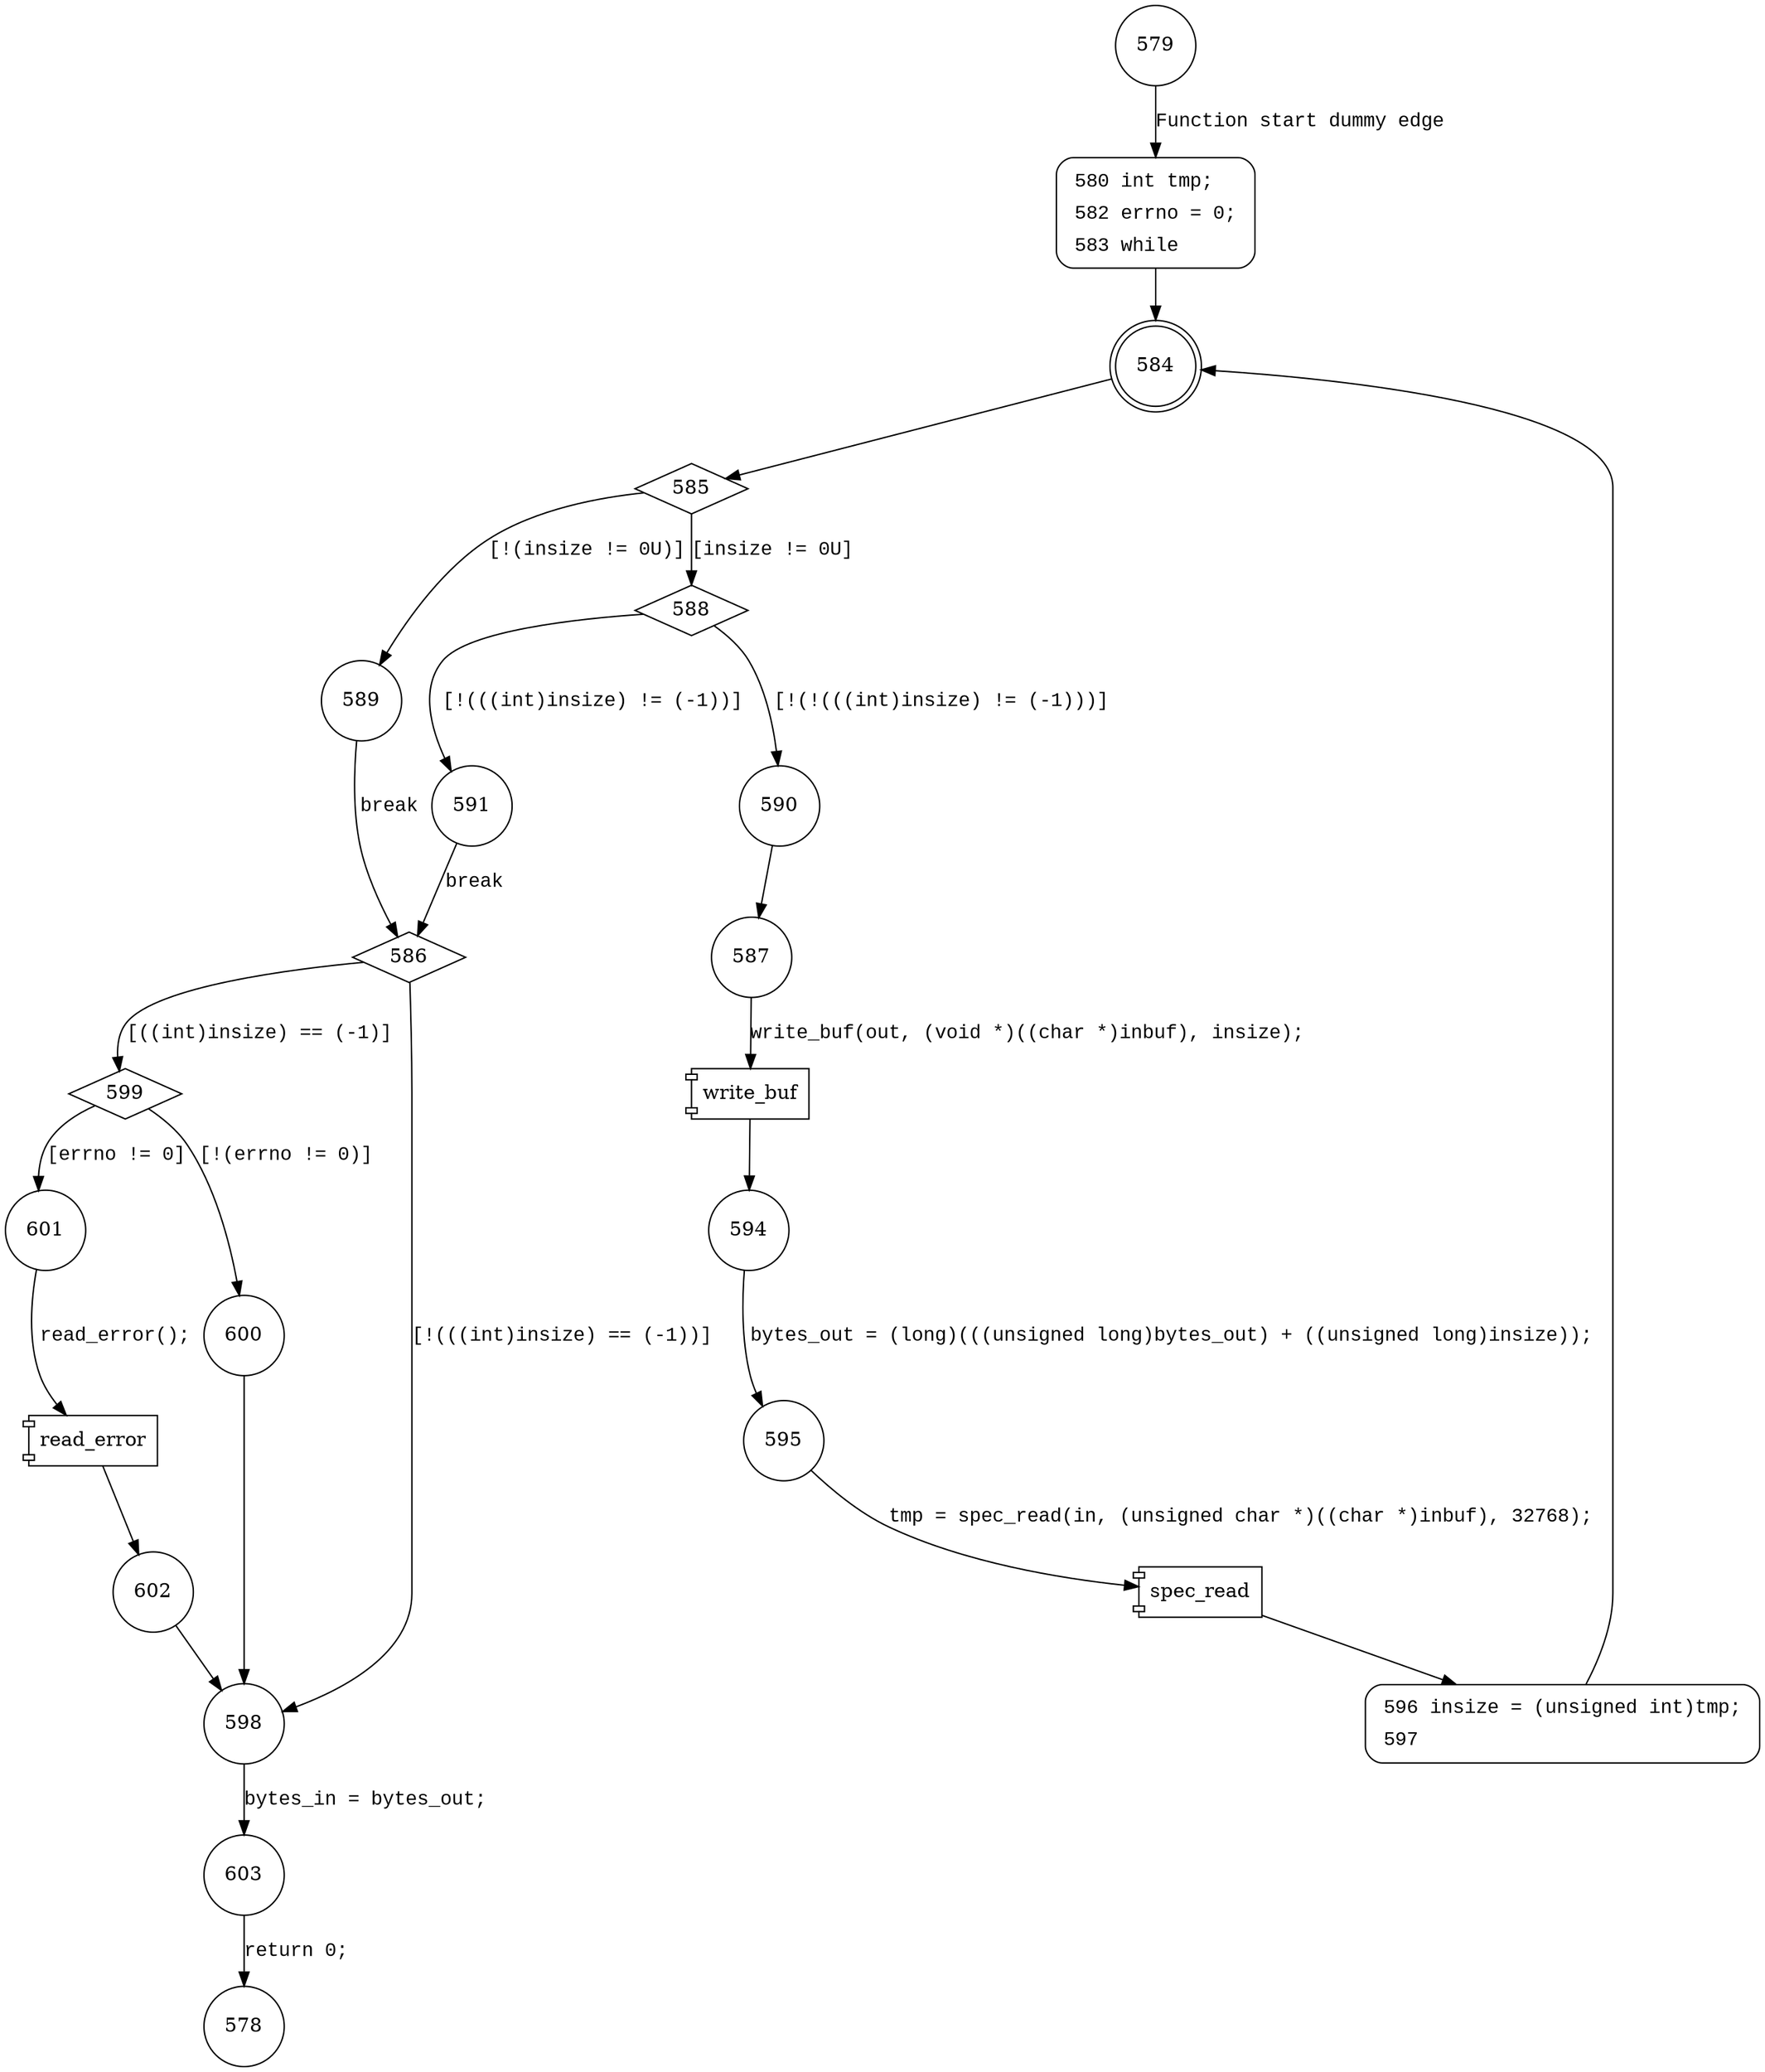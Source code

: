 digraph copy {
579 [shape="circle"]
580 [shape="circle"]
584 [shape="doublecircle"]
585 [shape="diamond"]
589 [shape="circle"]
588 [shape="diamond"]
590 [shape="circle"]
591 [shape="circle"]
586 [shape="diamond"]
598 [shape="circle"]
599 [shape="diamond"]
600 [shape="circle"]
601 [shape="circle"]
602 [shape="circle"]
603 [shape="circle"]
587 [shape="circle"]
594 [shape="circle"]
595 [shape="circle"]
596 [shape="circle"]
578 [shape="circle"]
580 [style="filled,bold" penwidth="1" fillcolor="white" fontname="Courier New" shape="Mrecord" label=<<table border="0" cellborder="0" cellpadding="3" bgcolor="white"><tr><td align="right">580</td><td align="left">int tmp;</td></tr><tr><td align="right">582</td><td align="left">errno = 0;</td></tr><tr><td align="right">583</td><td align="left">while</td></tr></table>>]
580 -> 584[label=""]
596 [style="filled,bold" penwidth="1" fillcolor="white" fontname="Courier New" shape="Mrecord" label=<<table border="0" cellborder="0" cellpadding="3" bgcolor="white"><tr><td align="right">596</td><td align="left">insize = (unsigned int)tmp;</td></tr><tr><td align="right">597</td><td align="left"></td></tr></table>>]
596 -> 584[label=""]
579 -> 580 [label="Function start dummy edge" fontname="Courier New"]
584 -> 585 [label="" fontname="Courier New"]
585 -> 589 [label="[!(insize != 0U)]" fontname="Courier New"]
585 -> 588 [label="[insize != 0U]" fontname="Courier New"]
588 -> 590 [label="[!(!(((int)insize) != (-1)))]" fontname="Courier New"]
588 -> 591 [label="[!(((int)insize) != (-1))]" fontname="Courier New"]
586 -> 598 [label="[!(((int)insize) == (-1))]" fontname="Courier New"]
586 -> 599 [label="[((int)insize) == (-1)]" fontname="Courier New"]
599 -> 600 [label="[!(errno != 0)]" fontname="Courier New"]
599 -> 601 [label="[errno != 0]" fontname="Courier New"]
100135 [shape="component" label="read_error"]
601 -> 100135 [label="read_error();" fontname="Courier New"]
100135 -> 602 [label="" fontname="Courier New"]
598 -> 603 [label="bytes_in = bytes_out;" fontname="Courier New"]
600 -> 598 [label="" fontname="Courier New"]
100136 [shape="component" label="write_buf"]
587 -> 100136 [label="write_buf(out, (void *)((char *)inbuf), insize);" fontname="Courier New"]
100136 -> 594 [label="" fontname="Courier New"]
100137 [shape="component" label="spec_read"]
595 -> 100137 [label="tmp = spec_read(in, (unsigned char *)((char *)inbuf), 32768);" fontname="Courier New"]
100137 -> 596 [label="" fontname="Courier New"]
589 -> 586 [label="break" fontname="Courier New"]
591 -> 586 [label="break" fontname="Courier New"]
602 -> 598 [label="" fontname="Courier New"]
603 -> 578 [label="return 0;" fontname="Courier New"]
590 -> 587 [label="" fontname="Courier New"]
594 -> 595 [label="bytes_out = (long)(((unsigned long)bytes_out) + ((unsigned long)insize));" fontname="Courier New"]
}